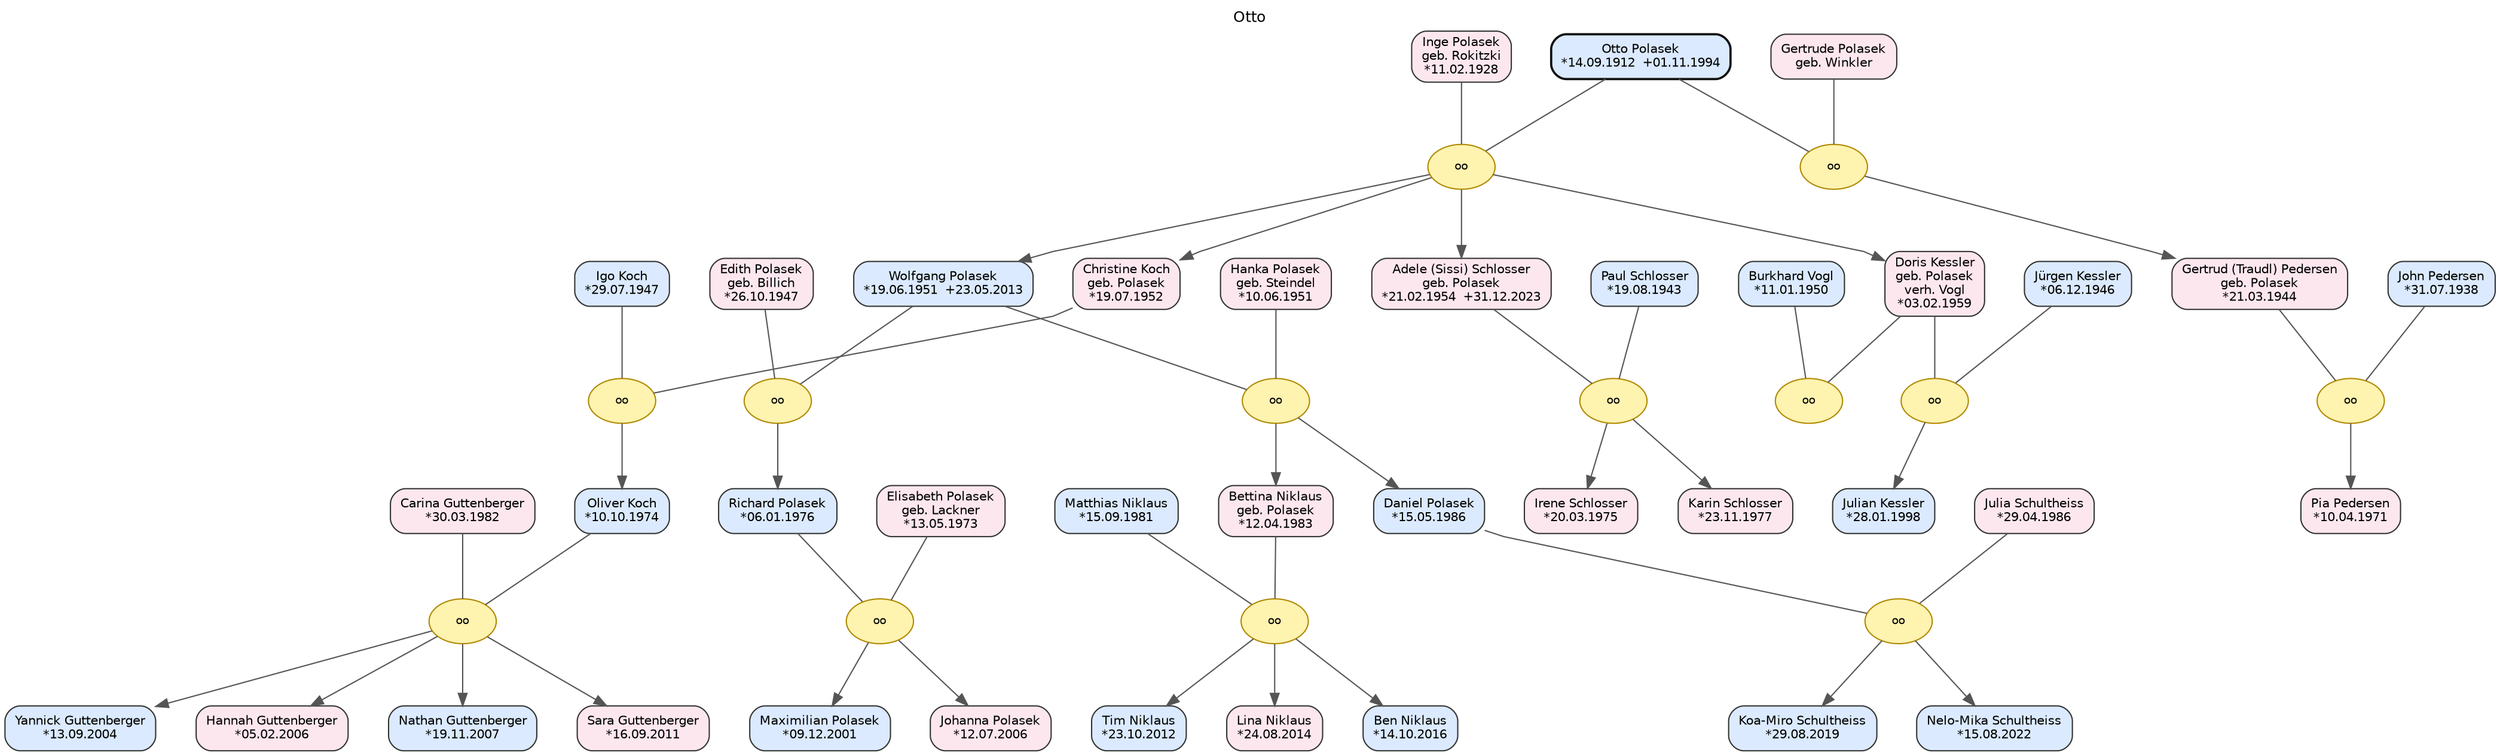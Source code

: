 // Otto
digraph {
	concentrate=false nodesep=0.45 overlap=false rankdir=TB ranksep=0.70 splines=polyline
	graph [fontname="DejaVu Sans" fontsize=12 label=Otto labelloc=t]
	node [color="#333333" fontname="DejaVu Sans" fontsize=10 shape=box style="rounded,filled"]
	edge [color="#555555" fontname="DejaVu Sans"]
	polS08 [label="Burkhard Vogl
*11.01.1950" fillcolor="#dbeafe" id=P_polS08]
	polS03 [label="Inge Polasek
geb. Rokitzki
*11.02.1928" fillcolor="#fde7ef" id=P_polS03]
	polS06 [label="Igo Koch
*29.07.1947" fillcolor="#dbeafe" id=P_polS06]
	g2p14 [label="Julia Schultheiss
*29.04.1986" fillcolor="#fde7ef" id=P_g2p14]
	g3p04 [label="Carina Guttenberger
*30.03.1982" fillcolor="#fde7ef" id=P_g3p04]
	pol18 [label="Doris Kessler
geb. Polasek
verh. Vogl
*03.02.1959" fillcolor="#fde7ef" id=P_pol18]
	polS09 [label="Jürgen Kessler
*06.12.1946" fillcolor="#dbeafe" id=P_polS09]
	polS07 [label="Paul Schlosser
*19.08.1943" fillcolor="#dbeafe" id=P_polS07]
	polS04 [label="Edith Polasek
geb. Billich
*26.10.1947" fillcolor="#fde7ef" id=P_polS04]
	g3p05 [label="Yannick Guttenberger
*13.09.2004" fillcolor="#dbeafe" id=P_g3p05]
	ped02 [label="Pia Pedersen
*10.04.1971" fillcolor="#fde7ef" id=P_ped02]
	pol16 [label="Christine Koch
geb. Polasek
*19.07.1952" fillcolor="#fde7ef" id=P_pol16]
	g2p09 [label="Johanna Polasek
*12.07.2006" fillcolor="#fde7ef" id=P_g2p09]
	g3p06 [label="Hannah Guttenberger
*05.02.2006" fillcolor="#fde7ef" id=P_g3p06]
	pol20 [label="Bettina Niklaus
geb. Polasek
*12.04.1983" fillcolor="#fde7ef" id=P_pol20]
	g2p10 [label="Matthias Niklaus
*15.09.1981" fillcolor="#dbeafe" id=P_g2p10]
	ped01 [label="John Pedersen
*31.07.1938" fillcolor="#dbeafe" id=P_ped01]
	polS05 [label="Hanka Polasek
geb. Steindel
*10.06.1951" fillcolor="#fde7ef" id=P_polS05]
	pol23 [label="Irene Schlosser
*20.03.1975" fillcolor="#fde7ef" id=P_pol23]
	pol11 [label="Otto Polasek
*14.09.1912  +01.11.1994" color="#111111" fillcolor="#dbeafe" id=P_pol11 penwidth=1.8]
	g2p16 [label="Nelo-Mika Schultheiss
*15.08.2022" fillcolor="#dbeafe" id=P_g2p16]
	pol14 [label="Gertrud (Traudl) Pedersen
geb. Polasek
*21.03.1944" fillcolor="#fde7ef" id=P_pol14]
	g2p13 [label="Ben Niklaus
*14.10.2016" fillcolor="#dbeafe" id=P_g2p13]
	pol24 [label="Karin Schlosser
*23.11.1977" fillcolor="#fde7ef" id=P_pol24]
	pol22 [label="Oliver Koch
*10.10.1974" fillcolor="#dbeafe" id=P_pol22]
	g2p11 [label="Tim Niklaus
*23.10.2012" fillcolor="#dbeafe" id=P_g2p11]
	g2p07 [label="Elisabeth Polasek
geb. Lackner
*13.05.1973" fillcolor="#fde7ef" id=P_g2p07]
	pol19 [label="Richard Polasek
*06.01.1976" fillcolor="#dbeafe" id=P_pol19]
	g3p08 [label="Sara Guttenberger
*16.09.2011" fillcolor="#fde7ef" id=P_g3p08]
	g2p08 [label="Maximilian Polasek
*09.12.2001" fillcolor="#dbeafe" id=P_g2p08]
	pol25 [label="Julian Kessler
*28.01.1998" fillcolor="#dbeafe" id=P_pol25]
	g3p07 [label="Nathan Guttenberger
*19.11.2007" fillcolor="#dbeafe" id=P_g3p07]
	polS02 [label="Gertrude Polasek
geb. Winkler" fillcolor="#fde7ef" id=P_polS02]
	g2p15 [label="Koa-Miro Schultheiss
*29.08.2019" fillcolor="#dbeafe" id=P_g2p15]
	pol21 [label="Daniel Polasek
*15.05.1986" fillcolor="#dbeafe" id=P_pol21]
	g2p12 [label="Lina Niklaus
*24.08.2014" fillcolor="#fde7ef" id=P_g2p12]
	pol15 [label="Wolfgang Polasek
*19.06.1951  +23.05.2013" fillcolor="#dbeafe" id=P_pol15]
	pol17 [label="Adele (Sissi) Schlosser
geb. Polasek
*21.02.1954  +31.12.2023" fillcolor="#fde7ef" id=P_pol17]
	M_polF6 [label=oo color="#b08900" fillcolor="#fff3b0" fontsize=9 id=M_polF6 shape=ellipse style=filled]
	subgraph rank_polF6 {
		rank=same
		polS06
		pol16
	}
	polS06 -> pol16 [constraint=true minlen=0 style=invis weight=3600]
	polS06 -> M_polF6 [dir=none minlen=1 weight=60]
	pol16 -> M_polF6 [dir=none minlen=1 weight=60]
	subgraph kids_polF6 {
		rank=same
		pol22
	}
	M_polF6 -> pol22
	subgraph pair_pol22 {
		rank=same
		pol22
		g3p04
	}
	pol22 -> g3p04 [constraint=true minlen=0 style=invis weight=2600]
	M_polF2 [label=oo color="#b08900" fillcolor="#fff3b0" fontsize=9 id=M_polF2 shape=ellipse style=filled]
	subgraph rank_polF2 {
		rank=same
		pol11
		polS02
	}
	pol11 -> polS02 [constraint=true minlen=0 style=invis weight=3600]
	pol11 -> M_polF2 [dir=none minlen=1 weight=60]
	polS02 -> M_polF2 [dir=none minlen=1 weight=60]
	subgraph kids_polF2 {
		rank=same
		pol14
	}
	M_polF2 -> pol14
	subgraph pair_pol14 {
		rank=same
		pol14
		ped01
	}
	ped01 -> pol14 [constraint=true minlen=0 style=invis weight=2600]
	M_g2F3 [label=oo color="#b08900" fillcolor="#fff3b0" fontsize=9 id=M_g2F3 shape=ellipse style=filled]
	subgraph rank_g2F3 {
		rank=same
		pol19
		g2p07
	}
	pol19 -> g2p07 [constraint=true minlen=0 style=invis weight=3600]
	pol19 -> M_g2F3 [dir=none minlen=1 weight=60]
	g2p07 -> M_g2F3 [dir=none minlen=1 weight=60]
	subgraph kids_g2F3 {
		rank=same
		g2p08
		g2p09
	}
	M_g2F3 -> g2p08
	M_g2F3 -> g2p09
	g2p08 -> g2p09 [constraint=true minlen=0 style=invis weight=1400]
	M_g2F5 [label=oo color="#b08900" fillcolor="#fff3b0" fontsize=9 id=M_g2F5 shape=ellipse style=filled]
	subgraph rank_g2F5 {
		rank=same
		pol21
		g2p14
	}
	pol21 -> g2p14 [constraint=true minlen=0 style=invis weight=3600]
	pol21 -> M_g2F5 [dir=none minlen=1 weight=60]
	g2p14 -> M_g2F5 [dir=none minlen=1 weight=60]
	subgraph kids_g2F5 {
		rank=same
		g2p15
		g2p16
	}
	M_g2F5 -> g2p15
	M_g2F5 -> g2p16
	g2p15 -> g2p16 [constraint=true minlen=0 style=invis weight=1400]
	M_polF9 [label=oo color="#b08900" fillcolor="#fff3b0" fontsize=9 id=M_polF9 shape=ellipse style=filled]
	subgraph rank_polF9 {
		rank=same
		polS09
		pol18
	}
	polS09 -> pol18 [constraint=true minlen=0 style=invis weight=3600]
	polS09 -> M_polF9 [dir=none minlen=1 weight=60]
	pol18 -> M_polF9 [dir=none minlen=1 weight=60]
	subgraph kids_polF9 {
		rank=same
		pol25
	}
	M_polF9 -> pol25
	M_g3F2 [label=oo color="#b08900" fillcolor="#fff3b0" fontsize=9 id=M_g3F2 shape=ellipse style=filled]
	subgraph rank_g3F2 {
		rank=same
		pol22
		g3p04
	}
	pol22 -> g3p04 [constraint=true minlen=0 style=invis weight=3600]
	pol22 -> M_g3F2 [dir=none minlen=1 weight=60]
	g3p04 -> M_g3F2 [dir=none minlen=1 weight=60]
	subgraph kids_g3F2 {
		rank=same
		g3p05
		g3p06
		g3p07
		g3p08
	}
	M_g3F2 -> g3p05
	M_g3F2 -> g3p06
	M_g3F2 -> g3p07
	M_g3F2 -> g3p08
	g3p05 -> g3p06 [constraint=true minlen=0 style=invis weight=1400]
	g3p06 -> g3p07 [constraint=true minlen=0 style=invis weight=1400]
	g3p07 -> g3p08 [constraint=true minlen=0 style=invis weight=1400]
	M_pedF1 [label=oo color="#b08900" fillcolor="#fff3b0" fontsize=9 id=M_pedF1 shape=ellipse style=filled]
	subgraph rank_pedF1 {
		rank=same
		ped01
		pol14
	}
	ped01 -> pol14 [constraint=true minlen=0 style=invis weight=3600]
	ped01 -> M_pedF1 [dir=none minlen=1 weight=60]
	pol14 -> M_pedF1 [dir=none minlen=1 weight=60]
	subgraph kids_pedF1 {
		rank=same
		ped02
	}
	M_pedF1 -> ped02
	M_polF3 [label=oo color="#b08900" fillcolor="#fff3b0" fontsize=9 id=M_polF3 shape=ellipse style=filled]
	subgraph rank_polF3 {
		rank=same
		pol11
		polS03
	}
	pol11 -> polS03 [constraint=true minlen=0 style=invis weight=3600]
	pol11 -> M_polF3 [dir=none minlen=1 weight=60]
	polS03 -> M_polF3 [dir=none minlen=1 weight=60]
	subgraph kids_polF3 {
		rank=same
		pol15
		pol16
		pol17
		pol18
	}
	M_polF3 -> pol15
	M_polF3 -> pol16
	M_polF3 -> pol17
	M_polF3 -> pol18
	pol15 -> pol16 [constraint=true minlen=0 style=invis weight=1400]
	pol16 -> pol17 [constraint=true minlen=0 style=invis weight=1400]
	pol17 -> pol18 [constraint=true minlen=0 style=invis weight=1400]
	subgraph pair_pol15 {
		rank=same
		pol15
		polS04
	}
	pol15 -> polS04 [constraint=true minlen=0 style=invis weight=2600]
	polS04 -> pol16 [constraint=true minlen=0 style=invis weight=2000]
	subgraph pair_pol16 {
		rank=same
		pol16
		polS06
	}
	polS06 -> pol16 [constraint=true minlen=0 style=invis weight=2600]
	pol16 -> pol17 [constraint=true minlen=0 style=invis weight=2000]
	subgraph pair_pol17 {
		rank=same
		pol17
		polS07
	}
	polS07 -> pol17 [constraint=true minlen=0 style=invis weight=2600]
	pol17 -> pol18 [constraint=true minlen=0 style=invis weight=2000]
	subgraph pair_pol18 {
		rank=same
		pol18
		polS08
	}
	polS08 -> pol18 [constraint=true minlen=0 style=invis weight=2600]
	M_polF8 [label=oo color="#b08900" fillcolor="#fff3b0" fontsize=9 id=M_polF8 shape=ellipse style=filled]
	subgraph rank_polF8 {
		rank=same
		polS08
		pol18
	}
	polS08 -> pol18 [constraint=true minlen=0 style=invis weight=3600]
	polS08 -> M_polF8 [dir=none minlen=1 weight=60]
	pol18 -> M_polF8 [dir=none minlen=1 weight=60]
	M_polF4 [label=oo color="#b08900" fillcolor="#fff3b0" fontsize=9 id=M_polF4 shape=ellipse style=filled]
	subgraph rank_polF4 {
		rank=same
		pol15
		polS04
	}
	pol15 -> polS04 [constraint=true minlen=0 style=invis weight=3600]
	pol15 -> M_polF4 [dir=none minlen=1 weight=60]
	polS04 -> M_polF4 [dir=none minlen=1 weight=60]
	subgraph kids_polF4 {
		rank=same
		pol19
	}
	M_polF4 -> pol19
	subgraph pair_pol19 {
		rank=same
		pol19
		g2p07
	}
	pol19 -> g2p07 [constraint=true minlen=0 style=invis weight=2600]
	M_g2F4 [label=oo color="#b08900" fillcolor="#fff3b0" fontsize=9 id=M_g2F4 shape=ellipse style=filled]
	subgraph rank_g2F4 {
		rank=same
		g2p10
		pol20
	}
	g2p10 -> pol20 [constraint=true minlen=0 style=invis weight=3600]
	g2p10 -> M_g2F4 [dir=none minlen=1 weight=60]
	pol20 -> M_g2F4 [dir=none minlen=1 weight=60]
	subgraph kids_g2F4 {
		rank=same
		g2p11
		g2p12
		g2p13
	}
	M_g2F4 -> g2p11
	M_g2F4 -> g2p12
	M_g2F4 -> g2p13
	g2p11 -> g2p12 [constraint=true minlen=0 style=invis weight=1400]
	g2p12 -> g2p13 [constraint=true minlen=0 style=invis weight=1400]
	M_polF5 [label=oo color="#b08900" fillcolor="#fff3b0" fontsize=9 id=M_polF5 shape=ellipse style=filled]
	subgraph rank_polF5 {
		rank=same
		pol15
		polS05
	}
	pol15 -> polS05 [constraint=true minlen=0 style=invis weight=3600]
	pol15 -> M_polF5 [dir=none minlen=1 weight=60]
	polS05 -> M_polF5 [dir=none minlen=1 weight=60]
	subgraph kids_polF5 {
		rank=same
		pol20
		pol21
	}
	M_polF5 -> pol20
	M_polF5 -> pol21
	pol20 -> pol21 [constraint=true minlen=0 style=invis weight=1400]
	subgraph pair_pol20 {
		rank=same
		pol20
		g2p10
	}
	g2p10 -> pol20 [constraint=true minlen=0 style=invis weight=2600]
	pol20 -> pol21 [constraint=true minlen=0 style=invis weight=2000]
	subgraph pair_pol21 {
		rank=same
		pol21
		g2p14
	}
	pol21 -> g2p14 [constraint=true minlen=0 style=invis weight=2600]
	M_polF7 [label=oo color="#b08900" fillcolor="#fff3b0" fontsize=9 id=M_polF7 shape=ellipse style=filled]
	subgraph rank_polF7 {
		rank=same
		polS07
		pol17
	}
	polS07 -> pol17 [constraint=true minlen=0 style=invis weight=3600]
	polS07 -> M_polF7 [dir=none minlen=1 weight=60]
	pol17 -> M_polF7 [dir=none minlen=1 weight=60]
	subgraph kids_polF7 {
		rank=same
		pol23
		pol24
	}
	M_polF7 -> pol23
	M_polF7 -> pol24
	pol23 -> pol24 [constraint=true minlen=0 style=invis weight=1400]
	subgraph gen_0 {
		rank=same
		pol11
		polS02
		polS03
	}
	subgraph gen_1 {
		rank=same
		pol14
		pol15
		pol16
		pol17
		pol18
		ped01
		polS04
		polS05
		polS06
		polS07
		polS08
		polS09
	}
	subgraph gen_2 {
		rank=same
		ped02
		pol19
		pol20
		pol21
		pol22
		pol23
		pol24
		pol25
		g2p07
		g2p10
		g2p14
		g3p04
	}
	subgraph gen_3 {
		rank=same
		g2p08
		g2p09
		g2p11
		g2p12
		g2p13
		g2p15
		g2p16
		g3p05
		g3p06
		g3p07
		g3p08
	}
	pol11 -> polS02 [constraint=true minlen=0 style=invis weight=1800]
	pol11 -> polS03 [constraint=true minlen=0 style=invis weight=1800]
	polS02 -> pol11 [constraint=true minlen=0 style=invis weight=1800]
	polS03 -> pol11 [constraint=true minlen=0 style=invis weight=1800]
	pol15 -> polS04 [constraint=true minlen=0 style=invis weight=1800]
	pol15 -> polS05 [constraint=true minlen=0 style=invis weight=1800]
	polS04 -> pol15 [constraint=true minlen=0 style=invis weight=1800]
	polS05 -> pol15 [constraint=true minlen=0 style=invis weight=1800]
	polS06 -> pol16 [constraint=true minlen=0 style=invis weight=1800]
	pol16 -> polS06 [constraint=true minlen=0 style=invis weight=1800]
	polS07 -> pol17 [constraint=true minlen=0 style=invis weight=1800]
	pol17 -> polS07 [constraint=true minlen=0 style=invis weight=1800]
	polS08 -> pol18 [constraint=true minlen=0 style=invis weight=1800]
	pol18 -> polS08 [constraint=true minlen=0 style=invis weight=1800]
	pol18 -> polS09 [constraint=true minlen=0 style=invis weight=1800]
	polS09 -> pol18 [constraint=true minlen=0 style=invis weight=1800]
	ped01 -> pol14 [constraint=true minlen=0 style=invis weight=1800]
	pol14 -> ped01 [constraint=true minlen=0 style=invis weight=1800]
	pol19 -> g2p07 [constraint=true minlen=0 style=invis weight=1800]
	g2p07 -> pol19 [constraint=true minlen=0 style=invis weight=1800]
	g2p10 -> pol20 [constraint=true minlen=0 style=invis weight=1800]
	pol20 -> g2p10 [constraint=true minlen=0 style=invis weight=1800]
	pol21 -> g2p14 [constraint=true minlen=0 style=invis weight=1800]
	g2p14 -> pol21 [constraint=true minlen=0 style=invis weight=1800]
	pol22 -> g3p04 [constraint=true minlen=0 style=invis weight=1800]
	g3p04 -> pol22 [constraint=true minlen=0 style=invis weight=1800]
}
